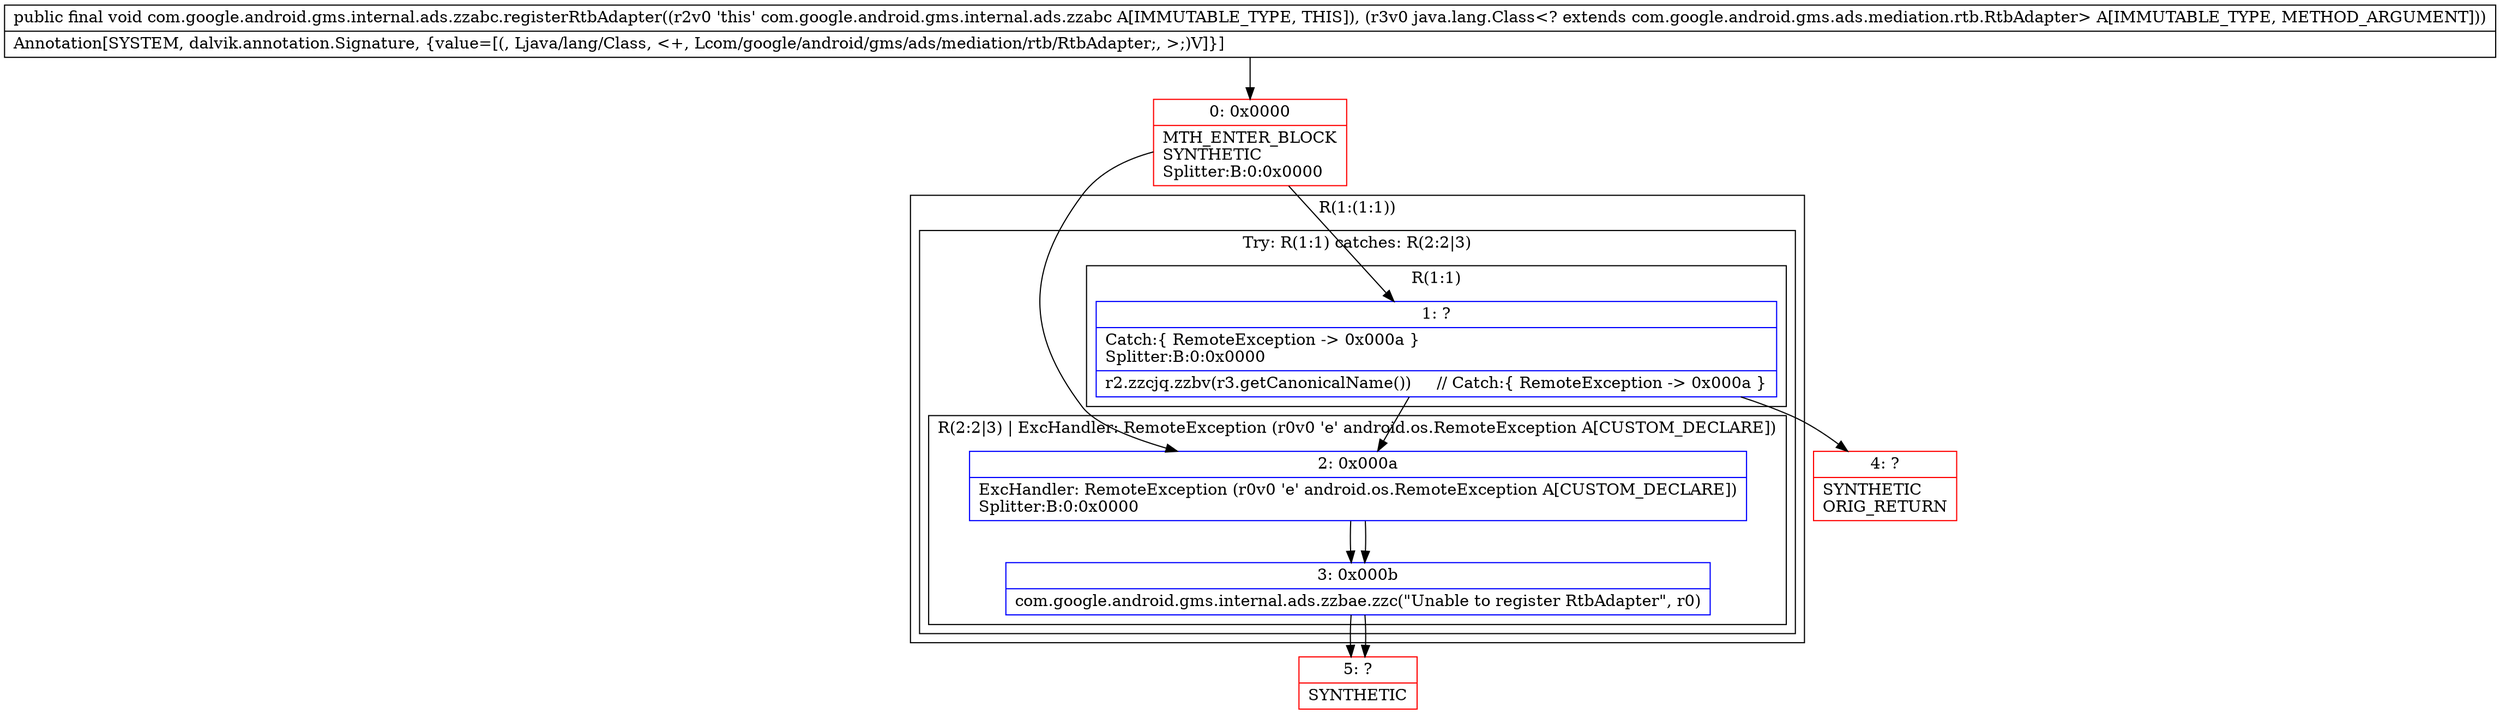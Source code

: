 digraph "CFG forcom.google.android.gms.internal.ads.zzabc.registerRtbAdapter(Ljava\/lang\/Class;)V" {
subgraph cluster_Region_998566190 {
label = "R(1:(1:1))";
node [shape=record,color=blue];
subgraph cluster_TryCatchRegion_1469913104 {
label = "Try: R(1:1) catches: R(2:2|3)";
node [shape=record,color=blue];
subgraph cluster_Region_1783542529 {
label = "R(1:1)";
node [shape=record,color=blue];
Node_1 [shape=record,label="{1\:\ ?|Catch:\{ RemoteException \-\> 0x000a \}\lSplitter:B:0:0x0000\l|r2.zzcjq.zzbv(r3.getCanonicalName())     \/\/ Catch:\{ RemoteException \-\> 0x000a \}\l}"];
}
subgraph cluster_Region_499633122 {
label = "R(2:2|3) | ExcHandler: RemoteException (r0v0 'e' android.os.RemoteException A[CUSTOM_DECLARE])\l";
node [shape=record,color=blue];
Node_2 [shape=record,label="{2\:\ 0x000a|ExcHandler: RemoteException (r0v0 'e' android.os.RemoteException A[CUSTOM_DECLARE])\lSplitter:B:0:0x0000\l}"];
Node_3 [shape=record,label="{3\:\ 0x000b|com.google.android.gms.internal.ads.zzbae.zzc(\"Unable to register RtbAdapter\", r0)\l}"];
}
}
}
subgraph cluster_Region_499633122 {
label = "R(2:2|3) | ExcHandler: RemoteException (r0v0 'e' android.os.RemoteException A[CUSTOM_DECLARE])\l";
node [shape=record,color=blue];
Node_2 [shape=record,label="{2\:\ 0x000a|ExcHandler: RemoteException (r0v0 'e' android.os.RemoteException A[CUSTOM_DECLARE])\lSplitter:B:0:0x0000\l}"];
Node_3 [shape=record,label="{3\:\ 0x000b|com.google.android.gms.internal.ads.zzbae.zzc(\"Unable to register RtbAdapter\", r0)\l}"];
}
Node_0 [shape=record,color=red,label="{0\:\ 0x0000|MTH_ENTER_BLOCK\lSYNTHETIC\lSplitter:B:0:0x0000\l}"];
Node_4 [shape=record,color=red,label="{4\:\ ?|SYNTHETIC\lORIG_RETURN\l}"];
Node_5 [shape=record,color=red,label="{5\:\ ?|SYNTHETIC\l}"];
MethodNode[shape=record,label="{public final void com.google.android.gms.internal.ads.zzabc.registerRtbAdapter((r2v0 'this' com.google.android.gms.internal.ads.zzabc A[IMMUTABLE_TYPE, THIS]), (r3v0 java.lang.Class\<? extends com.google.android.gms.ads.mediation.rtb.RtbAdapter\> A[IMMUTABLE_TYPE, METHOD_ARGUMENT]))  | Annotation[SYSTEM, dalvik.annotation.Signature, \{value=[(, Ljava\/lang\/Class, \<+, Lcom\/google\/android\/gms\/ads\/mediation\/rtb\/RtbAdapter;, \>;)V]\}]\l}"];
MethodNode -> Node_0;
Node_1 -> Node_2;
Node_1 -> Node_4;
Node_2 -> Node_3;
Node_3 -> Node_5;
Node_2 -> Node_3;
Node_3 -> Node_5;
Node_0 -> Node_1;
Node_0 -> Node_2;
}

